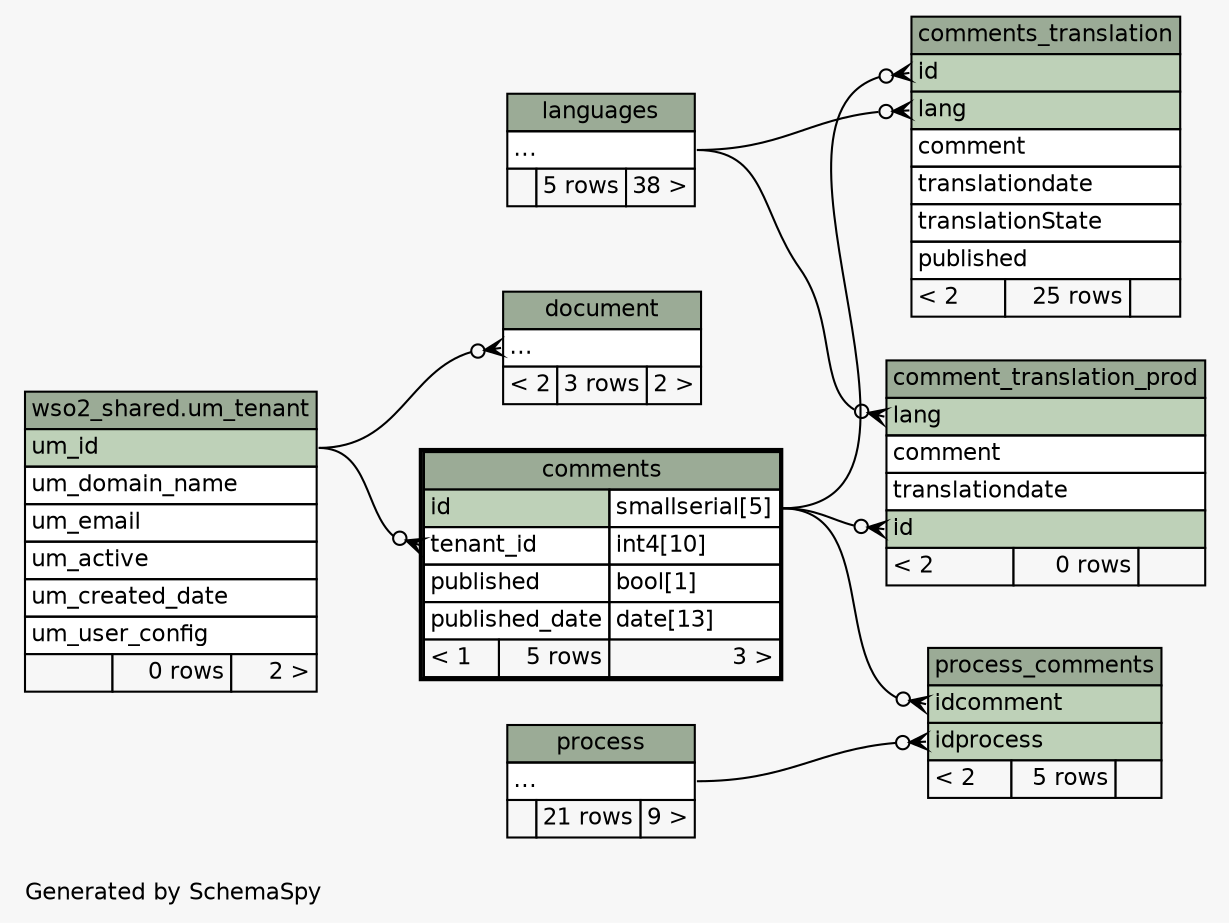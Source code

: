 // dot 2.30.1 on Linux 3.10.0-1127.19.1.el7.x86_64
// SchemaSpy rev 590
digraph "twoDegreesRelationshipsDiagram" {
  graph [
    rankdir="RL"
    bgcolor="#f7f7f7"
    label="\nGenerated by SchemaSpy"
    labeljust="l"
    nodesep="0.18"
    ranksep="0.46"
    fontname="Helvetica"
    fontsize="11"
  ];
  node [
    fontname="Helvetica"
    fontsize="11"
    shape="plaintext"
  ];
  edge [
    arrowsize="0.8"
  ];
  "comment_translation_prod":"id":w -> "comments":"id.type":e [arrowhead=none dir=back arrowtail=crowodot];
  "comment_translation_prod":"lang":w -> "languages":"elipses":e [arrowhead=none dir=back arrowtail=crowodot];
  "comments":"tenant_id":w -> "wso2_shared.um_tenant":"um_id":e [arrowhead=none dir=back arrowtail=crowodot];
  "comments_translation":"id":w -> "comments":"id.type":e [arrowhead=none dir=back arrowtail=crowodot];
  "comments_translation":"lang":w -> "languages":"elipses":e [arrowhead=none dir=back arrowtail=crowodot];
  "document":"elipses":w -> "wso2_shared.um_tenant":"um_id":e [arrowhead=none dir=back arrowtail=crowodot];
  "process_comments":"idcomment":w -> "comments":"id.type":e [arrowhead=none dir=back arrowtail=crowodot];
  "process_comments":"idprocess":w -> "process":"elipses":e [arrowhead=none dir=back arrowtail=crowodot];
  "comment_translation_prod" [
    label=<
    <TABLE BORDER="0" CELLBORDER="1" CELLSPACING="0" BGCOLOR="#ffffff">
      <TR><TD COLSPAN="3" BGCOLOR="#9bab96" ALIGN="CENTER">comment_translation_prod</TD></TR>
      <TR><TD PORT="lang" COLSPAN="3" BGCOLOR="#bed1b8" ALIGN="LEFT">lang</TD></TR>
      <TR><TD PORT="comment" COLSPAN="3" ALIGN="LEFT">comment</TD></TR>
      <TR><TD PORT="translationdate" COLSPAN="3" ALIGN="LEFT">translationdate</TD></TR>
      <TR><TD PORT="id" COLSPAN="3" BGCOLOR="#bed1b8" ALIGN="LEFT">id</TD></TR>
      <TR><TD ALIGN="LEFT" BGCOLOR="#f7f7f7">&lt; 2</TD><TD ALIGN="RIGHT" BGCOLOR="#f7f7f7">0 rows</TD><TD ALIGN="RIGHT" BGCOLOR="#f7f7f7">  </TD></TR>
    </TABLE>>
    URL="comment_translation_prod.html"
    tooltip="comment_translation_prod"
  ];
  "comments" [
    label=<
    <TABLE BORDER="2" CELLBORDER="1" CELLSPACING="0" BGCOLOR="#ffffff">
      <TR><TD COLSPAN="3" BGCOLOR="#9bab96" ALIGN="CENTER">comments</TD></TR>
      <TR><TD PORT="id" COLSPAN="2" BGCOLOR="#bed1b8" ALIGN="LEFT">id</TD><TD PORT="id.type" ALIGN="LEFT">smallserial[5]</TD></TR>
      <TR><TD PORT="tenant_id" COLSPAN="2" ALIGN="LEFT">tenant_id</TD><TD PORT="tenant_id.type" ALIGN="LEFT">int4[10]</TD></TR>
      <TR><TD PORT="published" COLSPAN="2" ALIGN="LEFT">published</TD><TD PORT="published.type" ALIGN="LEFT">bool[1]</TD></TR>
      <TR><TD PORT="published_date" COLSPAN="2" ALIGN="LEFT">published_date</TD><TD PORT="published_date.type" ALIGN="LEFT">date[13]</TD></TR>
      <TR><TD ALIGN="LEFT" BGCOLOR="#f7f7f7">&lt; 1</TD><TD ALIGN="RIGHT" BGCOLOR="#f7f7f7">5 rows</TD><TD ALIGN="RIGHT" BGCOLOR="#f7f7f7">3 &gt;</TD></TR>
    </TABLE>>
    URL="comments.html"
    tooltip="comments"
  ];
  "comments_translation" [
    label=<
    <TABLE BORDER="0" CELLBORDER="1" CELLSPACING="0" BGCOLOR="#ffffff">
      <TR><TD COLSPAN="3" BGCOLOR="#9bab96" ALIGN="CENTER">comments_translation</TD></TR>
      <TR><TD PORT="id" COLSPAN="3" BGCOLOR="#bed1b8" ALIGN="LEFT">id</TD></TR>
      <TR><TD PORT="lang" COLSPAN="3" BGCOLOR="#bed1b8" ALIGN="LEFT">lang</TD></TR>
      <TR><TD PORT="comment" COLSPAN="3" ALIGN="LEFT">comment</TD></TR>
      <TR><TD PORT="translationdate" COLSPAN="3" ALIGN="LEFT">translationdate</TD></TR>
      <TR><TD PORT="translationState" COLSPAN="3" ALIGN="LEFT">translationState</TD></TR>
      <TR><TD PORT="published" COLSPAN="3" ALIGN="LEFT">published</TD></TR>
      <TR><TD ALIGN="LEFT" BGCOLOR="#f7f7f7">&lt; 2</TD><TD ALIGN="RIGHT" BGCOLOR="#f7f7f7">25 rows</TD><TD ALIGN="RIGHT" BGCOLOR="#f7f7f7">  </TD></TR>
    </TABLE>>
    URL="comments_translation.html"
    tooltip="comments_translation"
  ];
  "document" [
    label=<
    <TABLE BORDER="0" CELLBORDER="1" CELLSPACING="0" BGCOLOR="#ffffff">
      <TR><TD COLSPAN="3" BGCOLOR="#9bab96" ALIGN="CENTER">document</TD></TR>
      <TR><TD PORT="elipses" COLSPAN="3" ALIGN="LEFT">...</TD></TR>
      <TR><TD ALIGN="LEFT" BGCOLOR="#f7f7f7">&lt; 2</TD><TD ALIGN="RIGHT" BGCOLOR="#f7f7f7">3 rows</TD><TD ALIGN="RIGHT" BGCOLOR="#f7f7f7">2 &gt;</TD></TR>
    </TABLE>>
    URL="document.html"
    tooltip="document"
  ];
  "languages" [
    label=<
    <TABLE BORDER="0" CELLBORDER="1" CELLSPACING="0" BGCOLOR="#ffffff">
      <TR><TD COLSPAN="3" BGCOLOR="#9bab96" ALIGN="CENTER">languages</TD></TR>
      <TR><TD PORT="elipses" COLSPAN="3" ALIGN="LEFT">...</TD></TR>
      <TR><TD ALIGN="LEFT" BGCOLOR="#f7f7f7">  </TD><TD ALIGN="RIGHT" BGCOLOR="#f7f7f7">5 rows</TD><TD ALIGN="RIGHT" BGCOLOR="#f7f7f7">38 &gt;</TD></TR>
    </TABLE>>
    URL="languages.html"
    tooltip="languages"
  ];
  "process" [
    label=<
    <TABLE BORDER="0" CELLBORDER="1" CELLSPACING="0" BGCOLOR="#ffffff">
      <TR><TD COLSPAN="3" BGCOLOR="#9bab96" ALIGN="CENTER">process</TD></TR>
      <TR><TD PORT="elipses" COLSPAN="3" ALIGN="LEFT">...</TD></TR>
      <TR><TD ALIGN="LEFT" BGCOLOR="#f7f7f7">  </TD><TD ALIGN="RIGHT" BGCOLOR="#f7f7f7">21 rows</TD><TD ALIGN="RIGHT" BGCOLOR="#f7f7f7">9 &gt;</TD></TR>
    </TABLE>>
    URL="process.html"
    tooltip="process"
  ];
  "process_comments" [
    label=<
    <TABLE BORDER="0" CELLBORDER="1" CELLSPACING="0" BGCOLOR="#ffffff">
      <TR><TD COLSPAN="3" BGCOLOR="#9bab96" ALIGN="CENTER">process_comments</TD></TR>
      <TR><TD PORT="idcomment" COLSPAN="3" BGCOLOR="#bed1b8" ALIGN="LEFT">idcomment</TD></TR>
      <TR><TD PORT="idprocess" COLSPAN="3" BGCOLOR="#bed1b8" ALIGN="LEFT">idprocess</TD></TR>
      <TR><TD ALIGN="LEFT" BGCOLOR="#f7f7f7">&lt; 2</TD><TD ALIGN="RIGHT" BGCOLOR="#f7f7f7">5 rows</TD><TD ALIGN="RIGHT" BGCOLOR="#f7f7f7">  </TD></TR>
    </TABLE>>
    URL="process_comments.html"
    tooltip="process_comments"
  ];
  "wso2_shared.um_tenant" [
    label=<
    <TABLE BORDER="0" CELLBORDER="1" CELLSPACING="0" BGCOLOR="#ffffff">
      <TR><TD COLSPAN="3" BGCOLOR="#9bab96" ALIGN="CENTER">wso2_shared.um_tenant</TD></TR>
      <TR><TD PORT="um_id" COLSPAN="3" BGCOLOR="#bed1b8" ALIGN="LEFT">um_id</TD></TR>
      <TR><TD PORT="um_domain_name" COLSPAN="3" ALIGN="LEFT">um_domain_name</TD></TR>
      <TR><TD PORT="um_email" COLSPAN="3" ALIGN="LEFT">um_email</TD></TR>
      <TR><TD PORT="um_active" COLSPAN="3" ALIGN="LEFT">um_active</TD></TR>
      <TR><TD PORT="um_created_date" COLSPAN="3" ALIGN="LEFT">um_created_date</TD></TR>
      <TR><TD PORT="um_user_config" COLSPAN="3" ALIGN="LEFT">um_user_config</TD></TR>
      <TR><TD ALIGN="LEFT" BGCOLOR="#f7f7f7">  </TD><TD ALIGN="RIGHT" BGCOLOR="#f7f7f7">0 rows</TD><TD ALIGN="RIGHT" BGCOLOR="#f7f7f7">2 &gt;</TD></TR>
    </TABLE>>
    tooltip="wso2_shared.um_tenant"
  ];
}
